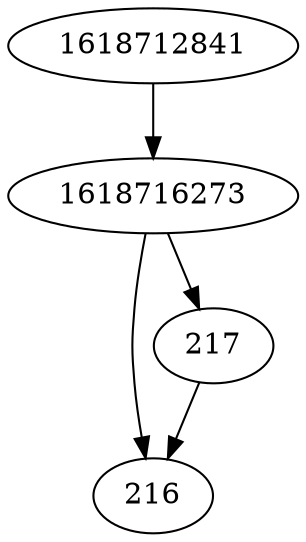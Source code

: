 strict digraph  {
216;
1618712841;
217;
1618716273;
1618712841 -> 1618716273;
217 -> 216;
1618716273 -> 216;
1618716273 -> 217;
}
